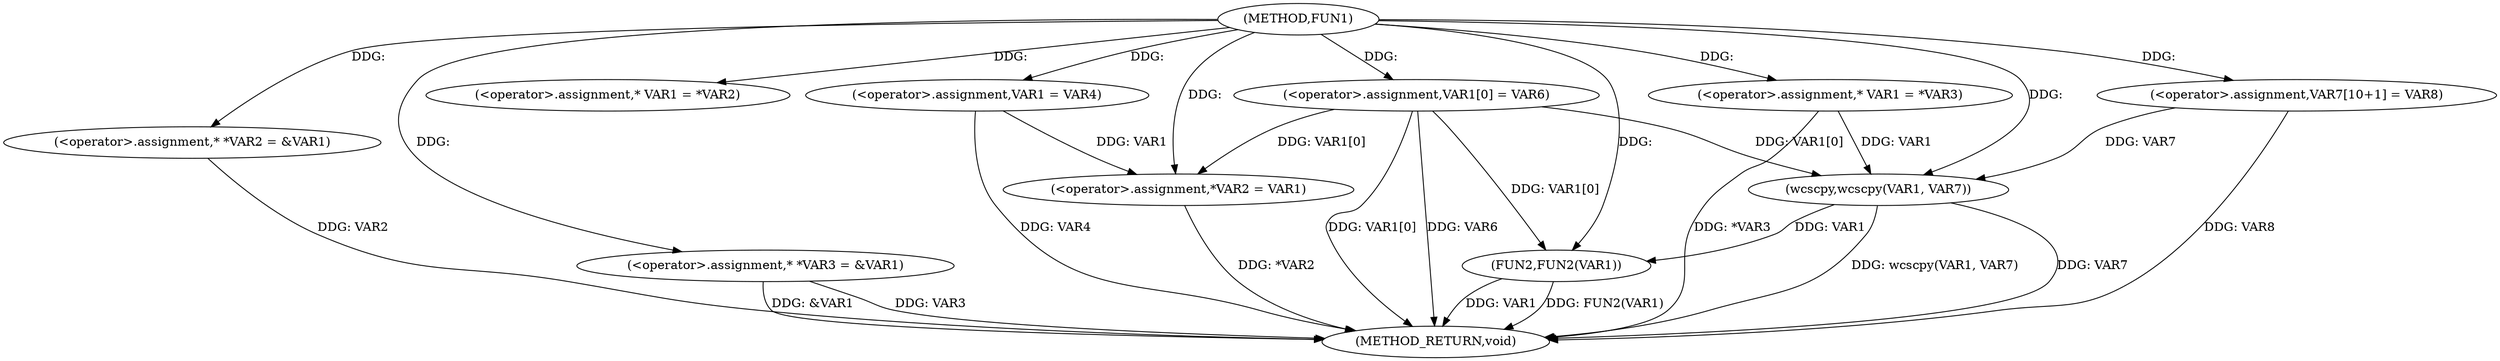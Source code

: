 digraph FUN1 {  
"1000100" [label = "(METHOD,FUN1)" ]
"1000149" [label = "(METHOD_RETURN,void)" ]
"1000104" [label = "(<operator>.assignment,* *VAR2 = &VAR1)" ]
"1000109" [label = "(<operator>.assignment,* *VAR3 = &VAR1)" ]
"1000117" [label = "(<operator>.assignment,* VAR1 = *VAR2)" ]
"1000121" [label = "(<operator>.assignment,VAR1 = VAR4)" ]
"1000124" [label = "(<operator>.assignment,VAR1[0] = VAR6)" ]
"1000129" [label = "(<operator>.assignment,*VAR2 = VAR1)" ]
"1000135" [label = "(<operator>.assignment,* VAR1 = *VAR3)" ]
"1000141" [label = "(<operator>.assignment,VAR7[10+1] = VAR8)" ]
"1000144" [label = "(wcscpy,wcscpy(VAR1, VAR7))" ]
"1000147" [label = "(FUN2,FUN2(VAR1))" ]
  "1000129" -> "1000149"  [ label = "DDG: *VAR2"] 
  "1000124" -> "1000149"  [ label = "DDG: VAR1[0]"] 
  "1000104" -> "1000149"  [ label = "DDG: VAR2"] 
  "1000147" -> "1000149"  [ label = "DDG: VAR1"] 
  "1000141" -> "1000149"  [ label = "DDG: VAR8"] 
  "1000124" -> "1000149"  [ label = "DDG: VAR6"] 
  "1000144" -> "1000149"  [ label = "DDG: VAR7"] 
  "1000121" -> "1000149"  [ label = "DDG: VAR4"] 
  "1000144" -> "1000149"  [ label = "DDG: wcscpy(VAR1, VAR7)"] 
  "1000109" -> "1000149"  [ label = "DDG: VAR3"] 
  "1000147" -> "1000149"  [ label = "DDG: FUN2(VAR1)"] 
  "1000109" -> "1000149"  [ label = "DDG: &VAR1"] 
  "1000135" -> "1000149"  [ label = "DDG: *VAR3"] 
  "1000100" -> "1000104"  [ label = "DDG: "] 
  "1000100" -> "1000109"  [ label = "DDG: "] 
  "1000100" -> "1000117"  [ label = "DDG: "] 
  "1000100" -> "1000121"  [ label = "DDG: "] 
  "1000100" -> "1000124"  [ label = "DDG: "] 
  "1000124" -> "1000129"  [ label = "DDG: VAR1[0]"] 
  "1000121" -> "1000129"  [ label = "DDG: VAR1"] 
  "1000100" -> "1000129"  [ label = "DDG: "] 
  "1000100" -> "1000135"  [ label = "DDG: "] 
  "1000100" -> "1000141"  [ label = "DDG: "] 
  "1000124" -> "1000144"  [ label = "DDG: VAR1[0]"] 
  "1000135" -> "1000144"  [ label = "DDG: VAR1"] 
  "1000100" -> "1000144"  [ label = "DDG: "] 
  "1000141" -> "1000144"  [ label = "DDG: VAR7"] 
  "1000124" -> "1000147"  [ label = "DDG: VAR1[0]"] 
  "1000144" -> "1000147"  [ label = "DDG: VAR1"] 
  "1000100" -> "1000147"  [ label = "DDG: "] 
}
